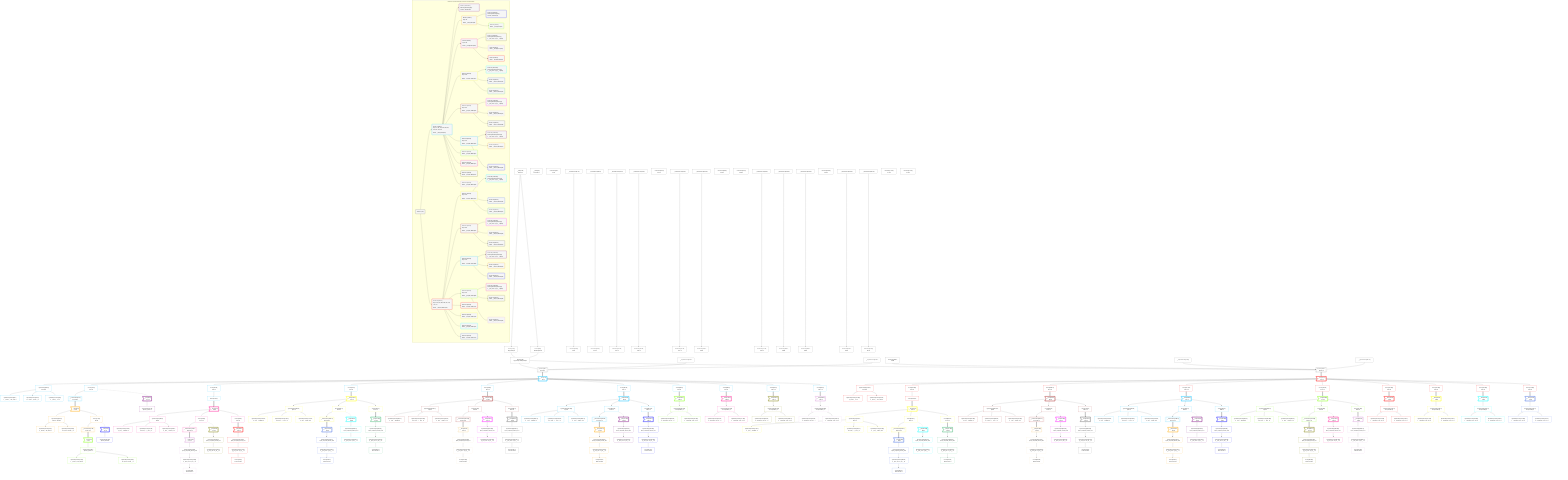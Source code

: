 %%{init: {'themeVariables': { 'fontSize': '12px'}}}%%
graph TD
    classDef path fill:#eee,stroke:#000,color:#000
    classDef plan fill:#fff,stroke-width:1px,color:#000
    classDef itemplan fill:#fff,stroke-width:2px,color:#000
    classDef sideeffectplan fill:#f00,stroke-width:2px,color:#000
    classDef bucket fill:#f6f6f6,color:#000,stroke-width:2px,text-align:left


    %% define steps
    __Value3["__Value[3∈0]<br />ᐸcontextᐳ"]:::plan
    __Value5["__Value[5∈0]<br />ᐸrootValueᐳ"]:::plan
    Access27["Access[27∈0]<br />ᐸ3.pgSettingsᐳ"]:::plan
    Access28["Access[28∈0]<br />ᐸ3.withPgClientᐳ"]:::plan
    Object29["Object[29∈0]<br />ᐸ{pgSettings,withPgClient}ᐳ"]:::plan
    __InputStaticLeaf216["__InputStaticLeaf[216∈0]"]:::plan
    __InputStaticLeaf278["__InputStaticLeaf[278∈0]"]:::plan
    PgSelect26[["PgSelect[26∈0]<br />ᐸpersonᐳ"]]:::plan
    __Item30>"__Item[30∈1]<br />ᐸ26ᐳ"]:::itemplan
    PgSelectSingle31["PgSelectSingle[31∈1]<br />ᐸpersonᐳ"]:::plan
    PgClassExpression32["PgClassExpression[32∈1]<br />ᐸ__person__...full_name”ᐳ"]:::plan
    PgClassExpression34["PgClassExpression[34∈1]<br />ᐸ”c”.”perso..._person__)ᐳ"]:::plan
    Connection47["Connection[47∈0]<br />ᐸ43ᐳ"]:::plan
    Access779["Access[779∈1]<br />ᐸ30.2ᐳ"]:::plan
    __ListTransform49[["__ListTransform[49∈1]<br />ᐸeach:48ᐳ"]]:::plan
    __Item50>"__Item[50∈2]<br />ᐸ779ᐳ"]:::itemplan
    PgSelectSingle51["PgSelectSingle[51∈2]<br />ᐸperson_friendsᐳ"]:::plan
    __Item52>"__Item[52∈3]<br />ᐸ49ᐳ"]:::itemplan
    PgSelectSingle53["PgSelectSingle[53∈3]<br />ᐸperson_friendsᐳ"]:::plan
    PgClassExpression54["PgClassExpression[54∈3]<br />ᐸ__person_f...full_name”ᐳ"]:::plan
    PgClassExpression56["PgClassExpression[56∈3]<br />ᐸ”c”.”perso...friends__)ᐳ"]:::plan
    __InputStaticLeaf57["__InputStaticLeaf[57∈0]"]:::plan
    Connection69["Connection[69∈0]<br />ᐸ65ᐳ"]:::plan
    Access777["Access[777∈3]<br />ᐸ52.3ᐳ"]:::plan
    __ListTransform71[["__ListTransform[71∈3]<br />ᐸeach:70ᐳ"]]:::plan
    __Item72>"__Item[72∈4]<br />ᐸ777ᐳ"]:::itemplan
    PgSelectSingle73["PgSelectSingle[73∈4]<br />ᐸperson_friendsᐳ"]:::plan
    __Item74>"__Item[74∈5]<br />ᐸ71ᐳ"]:::itemplan
    PgSelectSingle75["PgSelectSingle[75∈5]<br />ᐸperson_friendsᐳ"]:::plan
    PgClassExpression76["PgClassExpression[76∈5]<br />ᐸ__person_f...full_name”ᐳ"]:::plan
    PgClassExpression78["PgClassExpression[78∈5]<br />ᐸ”c”.”perso...friends__)ᐳ"]:::plan
    PgClassExpression79["PgClassExpression[79∈1]<br />ᐸ__person__.”id”ᐳ"]:::plan
    __InputStaticLeaf81["__InputStaticLeaf[81∈0]"]:::plan
    Connection105["Connection[105∈0]<br />ᐸ101ᐳ"]:::plan
    Access785["Access[785∈1]<br />ᐸ30.4ᐳ"]:::plan
    Reverse786["Reverse[786∈1]"]:::plan
    __Item107>"__Item[107∈6]<br />ᐸ786ᐳ"]:::itemplan
    PgSelectSingle108["PgSelectSingle[108∈6]<br />ᐸpostᐳ"]:::plan
    PgClassExpression109["PgClassExpression[109∈6]<br />ᐸ__post__.”headline”ᐳ"]:::plan
    PgClassExpression113["PgClassExpression[113∈6]<br />ᐸ”a”.”post_...(__post__)ᐳ"]:::plan
    PgClassExpression114["PgClassExpression[114∈6]<br />ᐸ__post__.”author_id”ᐳ"]:::plan
    __InputStaticLeaf115["__InputStaticLeaf[115∈0]"]:::plan
    Connection125["Connection[125∈0]<br />ᐸ121ᐳ"]:::plan
    Access781["Access[781∈6]<br />ᐸ107.3ᐳ"]:::plan
    __ListTransform127[["__ListTransform[127∈6]<br />ᐸeach:126ᐳ"]]:::plan
    __Item128>"__Item[128∈7]<br />ᐸ781ᐳ"]:::itemplan
    PgSelectSingle129["PgSelectSingle[129∈7]<br />ᐸpost_computed_interval_setᐳ"]:::plan
    PgClassExpression130["PgClassExpression[130∈7]<br />ᐸ__post_com...al_set__.vᐳ"]:::plan
    __Item131>"__Item[131∈8]<br />ᐸ127ᐳ"]:::itemplan
    PgSelectSingle132["PgSelectSingle[132∈8]<br />ᐸpost_computed_interval_setᐳ"]:::plan
    PgClassExpression133["PgClassExpression[133∈8]<br />ᐸ__post_com...al_set__.vᐳ"]:::plan
    Access134["Access[134∈8]<br />ᐸ133.secondsᐳ"]:::plan
    Access783["Access[783∈6]<br />ᐸ107.4ᐳ"]:::plan
    __Item142>"__Item[142∈9]<br />ᐸ783ᐳ"]:::itemplan
    PgSelectSingle143["PgSelectSingle[143∈9]<br />ᐸpost_computed_interval_setᐳ"]:::plan
    PgClassExpression144["PgClassExpression[144∈9]<br />ᐸ__post_com...al_set__.vᐳ"]:::plan
    Access145["Access[145∈9]<br />ᐸ144.secondsᐳ"]:::plan
    Access792["Access[792∈1]<br />ᐸ30.5ᐳ"]:::plan
    __Item167>"__Item[167∈10]<br />ᐸ792ᐳ"]:::itemplan
    PgSelectSingle168["PgSelectSingle[168∈10]<br />ᐸpostᐳ"]:::plan
    PgClassExpression169["PgClassExpression[169∈10]<br />ᐸ__post__.”headline”ᐳ"]:::plan
    PgClassExpression173["PgClassExpression[173∈10]<br />ᐸ”a”.”post_...(__post__)ᐳ"]:::plan
    PgClassExpression174["PgClassExpression[174∈10]<br />ᐸ__post__.”author_id”ᐳ"]:::plan
    __InputStaticLeaf175["__InputStaticLeaf[175∈0]"]:::plan
    Connection185["Connection[185∈0]<br />ᐸ181ᐳ"]:::plan
    Access788["Access[788∈10]<br />ᐸ167.3ᐳ"]:::plan
    __ListTransform187[["__ListTransform[187∈10]<br />ᐸeach:186ᐳ"]]:::plan
    __Item188>"__Item[188∈11]<br />ᐸ788ᐳ"]:::itemplan
    PgSelectSingle189["PgSelectSingle[189∈11]<br />ᐸpost_computed_interval_setᐳ"]:::plan
    PgClassExpression190["PgClassExpression[190∈11]<br />ᐸ__post_com...al_set__.vᐳ"]:::plan
    __Item191>"__Item[191∈12]<br />ᐸ187ᐳ"]:::itemplan
    PgSelectSingle192["PgSelectSingle[192∈12]<br />ᐸpost_computed_interval_setᐳ"]:::plan
    PgClassExpression193["PgClassExpression[193∈12]<br />ᐸ__post_com...al_set__.vᐳ"]:::plan
    Access194["Access[194∈12]<br />ᐸ193.secondsᐳ"]:::plan
    Access790["Access[790∈10]<br />ᐸ167.4ᐳ"]:::plan
    __Item202>"__Item[202∈13]<br />ᐸ790ᐳ"]:::itemplan
    PgSelectSingle203["PgSelectSingle[203∈13]<br />ᐸpost_computed_interval_setᐳ"]:::plan
    PgClassExpression204["PgClassExpression[204∈13]<br />ᐸ__post_com...al_set__.vᐳ"]:::plan
    Access205["Access[205∈13]<br />ᐸ204.secondsᐳ"]:::plan
    Connection231["Connection[231∈0]<br />ᐸ227ᐳ"]:::plan
    Access798["Access[798∈1]<br />ᐸ30.6ᐳ"]:::plan
    __Item233>"__Item[233∈14]<br />ᐸ798ᐳ"]:::itemplan
    PgSelectSingle234["PgSelectSingle[234∈14]<br />ᐸpostᐳ"]:::plan
    PgClassExpression235["PgClassExpression[235∈14]<br />ᐸ__post__.”headline”ᐳ"]:::plan
    PgClassExpression239["PgClassExpression[239∈14]<br />ᐸ”a”.”post_...(__post__)ᐳ"]:::plan
    PgClassExpression240["PgClassExpression[240∈14]<br />ᐸ__post__.”author_id”ᐳ"]:::plan
    __InputStaticLeaf241["__InputStaticLeaf[241∈0]"]:::plan
    Connection251["Connection[251∈0]<br />ᐸ247ᐳ"]:::plan
    Access794["Access[794∈14]<br />ᐸ233.3ᐳ"]:::plan
    __ListTransform253[["__ListTransform[253∈14]<br />ᐸeach:252ᐳ"]]:::plan
    __Item254>"__Item[254∈15]<br />ᐸ794ᐳ"]:::itemplan
    PgSelectSingle255["PgSelectSingle[255∈15]<br />ᐸpost_computed_interval_setᐳ"]:::plan
    PgClassExpression256["PgClassExpression[256∈15]<br />ᐸ__post_com...al_set__.vᐳ"]:::plan
    __Item257>"__Item[257∈16]<br />ᐸ253ᐳ"]:::itemplan
    PgSelectSingle258["PgSelectSingle[258∈16]<br />ᐸpost_computed_interval_setᐳ"]:::plan
    PgClassExpression259["PgClassExpression[259∈16]<br />ᐸ__post_com...al_set__.vᐳ"]:::plan
    Access260["Access[260∈16]<br />ᐸ259.secondsᐳ"]:::plan
    Access796["Access[796∈14]<br />ᐸ233.4ᐳ"]:::plan
    __Item268>"__Item[268∈17]<br />ᐸ796ᐳ"]:::itemplan
    PgSelectSingle269["PgSelectSingle[269∈17]<br />ᐸpost_computed_interval_setᐳ"]:::plan
    PgClassExpression270["PgClassExpression[270∈17]<br />ᐸ__post_com...al_set__.vᐳ"]:::plan
    Access271["Access[271∈17]<br />ᐸ270.secondsᐳ"]:::plan
    Access804["Access[804∈1]<br />ᐸ30.7ᐳ"]:::plan
    __Item293>"__Item[293∈18]<br />ᐸ804ᐳ"]:::itemplan
    PgSelectSingle294["PgSelectSingle[294∈18]<br />ᐸpostᐳ"]:::plan
    PgClassExpression295["PgClassExpression[295∈18]<br />ᐸ__post__.”headline”ᐳ"]:::plan
    PgClassExpression299["PgClassExpression[299∈18]<br />ᐸ”a”.”post_...(__post__)ᐳ"]:::plan
    PgClassExpression300["PgClassExpression[300∈18]<br />ᐸ__post__.”author_id”ᐳ"]:::plan
    __InputStaticLeaf301["__InputStaticLeaf[301∈0]"]:::plan
    Connection311["Connection[311∈0]<br />ᐸ307ᐳ"]:::plan
    Access800["Access[800∈18]<br />ᐸ293.3ᐳ"]:::plan
    __ListTransform313[["__ListTransform[313∈18]<br />ᐸeach:312ᐳ"]]:::plan
    __Item314>"__Item[314∈19]<br />ᐸ800ᐳ"]:::itemplan
    PgSelectSingle315["PgSelectSingle[315∈19]<br />ᐸpost_computed_interval_setᐳ"]:::plan
    PgClassExpression316["PgClassExpression[316∈19]<br />ᐸ__post_com...al_set__.vᐳ"]:::plan
    __Item317>"__Item[317∈20]<br />ᐸ313ᐳ"]:::itemplan
    PgSelectSingle318["PgSelectSingle[318∈20]<br />ᐸpost_computed_interval_setᐳ"]:::plan
    PgClassExpression319["PgClassExpression[319∈20]<br />ᐸ__post_com...al_set__.vᐳ"]:::plan
    Access320["Access[320∈20]<br />ᐸ319.secondsᐳ"]:::plan
    Access802["Access[802∈18]<br />ᐸ293.4ᐳ"]:::plan
    __Item328>"__Item[328∈21]<br />ᐸ802ᐳ"]:::itemplan
    PgSelectSingle329["PgSelectSingle[329∈21]<br />ᐸpost_computed_interval_setᐳ"]:::plan
    PgClassExpression330["PgClassExpression[330∈21]<br />ᐸ__post_com...al_set__.vᐳ"]:::plan
    Access331["Access[331∈21]<br />ᐸ330.secondsᐳ"]:::plan
    Connection349["Connection[349∈0]<br />ᐸ345ᐳ"]:::plan
    Access806["Access[806∈1]<br />ᐸ30.8ᐳ"]:::plan
    __Item351>"__Item[351∈22]<br />ᐸ806ᐳ"]:::itemplan
    PgSelectSingle352["PgSelectSingle[352∈22]<br />ᐸcompoundKeyᐳ"]:::plan
    PgClassExpression353["PgClassExpression[353∈22]<br />ᐸ__compound...rson_id_1”ᐳ"]:::plan
    PgClassExpression354["PgClassExpression[354∈22]<br />ᐸ__compound...rson_id_2”ᐳ"]:::plan
    Connection372["Connection[372∈0]<br />ᐸ368ᐳ"]:::plan
    Access808["Access[808∈1]<br />ᐸ30.9ᐳ"]:::plan
    __Item374>"__Item[374∈23]<br />ᐸ808ᐳ"]:::itemplan
    PgSelectSingle375["PgSelectSingle[375∈23]<br />ᐸcompoundKeyᐳ"]:::plan
    PgClassExpression376["PgClassExpression[376∈23]<br />ᐸ__compound...rson_id_1”ᐳ"]:::plan
    PgClassExpression377["PgClassExpression[377∈23]<br />ᐸ__compound...rson_id_2”ᐳ"]:::plan
    Access811["Access[811∈1]<br />ᐸ30.10ᐳ"]:::plan
    __Item391>"__Item[391∈24]<br />ᐸ811ᐳ"]:::itemplan
    PgSelectSingle392["PgSelectSingle[392∈24]<br />ᐸcompoundKeyᐳ"]:::plan
    PgClassExpression393["PgClassExpression[393∈24]<br />ᐸ__compound...rson_id_1”ᐳ"]:::plan
    PgClassExpression394["PgClassExpression[394∈24]<br />ᐸ__compound...rson_id_2”ᐳ"]:::plan
    Access812["Access[812∈1]<br />ᐸ30.11ᐳ"]:::plan
    __Item408>"__Item[408∈25]<br />ᐸ812ᐳ"]:::itemplan
    PgSelectSingle409["PgSelectSingle[409∈25]<br />ᐸcompoundKeyᐳ"]:::plan
    PgClassExpression410["PgClassExpression[410∈25]<br />ᐸ__compound...rson_id_1”ᐳ"]:::plan
    PgClassExpression411["PgClassExpression[411∈25]<br />ᐸ__compound...rson_id_2”ᐳ"]:::plan
    Connection439["Connection[439∈0]<br />ᐸ435ᐳ"]:::plan
    __InputStaticLeaf643["__InputStaticLeaf[643∈0]"]:::plan
    __InputStaticLeaf581["__InputStaticLeaf[581∈0]"]:::plan
    PgSelect440[["PgSelect[440∈0]<br />ᐸpersonᐳ"]]:::plan
    __Item441>"__Item[441∈26]<br />ᐸ440ᐳ"]:::itemplan
    PgSelectSingle442["PgSelectSingle[442∈26]<br />ᐸpersonᐳ"]:::plan
    PgClassExpression443["PgClassExpression[443∈26]<br />ᐸ__person__.”id”ᐳ"]:::plan
    PgClassExpression444["PgClassExpression[444∈26]<br />ᐸ__person__...full_name”ᐳ"]:::plan
    __InputStaticLeaf446["__InputStaticLeaf[446∈0]"]:::plan
    Connection470["Connection[470∈0]<br />ᐸ466ᐳ"]:::plan
    Access809["Access[809∈26]<br />ᐸ441.7ᐳ"]:::plan
    Reverse810["Reverse[810∈26]"]:::plan
    __Item472>"__Item[472∈27]<br />ᐸ810ᐳ"]:::itemplan
    PgSelectSingle473["PgSelectSingle[473∈27]<br />ᐸpostᐳ"]:::plan
    PgClassExpression474["PgClassExpression[474∈27]<br />ᐸ__post__.”headline”ᐳ"]:::plan
    PgClassExpression478["PgClassExpression[478∈27]<br />ᐸ”a”.”post_...(__post__)ᐳ"]:::plan
    PgClassExpression479["PgClassExpression[479∈27]<br />ᐸ__post__.”author_id”ᐳ"]:::plan
    __InputStaticLeaf480["__InputStaticLeaf[480∈0]"]:::plan
    Connection490["Connection[490∈0]<br />ᐸ486ᐳ"]:::plan
    Access807["Access[807∈27]<br />ᐸ472.1ᐳ"]:::plan
    __ListTransform492[["__ListTransform[492∈27]<br />ᐸeach:491ᐳ"]]:::plan
    __Item493>"__Item[493∈28]<br />ᐸ807ᐳ"]:::itemplan
    PgSelectSingle494["PgSelectSingle[494∈28]<br />ᐸpost_computed_interval_setᐳ"]:::plan
    PgClassExpression495["PgClassExpression[495∈28]<br />ᐸ__post_com...al_set__.vᐳ"]:::plan
    __Item496>"__Item[496∈29]<br />ᐸ492ᐳ"]:::itemplan
    PgSelectSingle497["PgSelectSingle[497∈29]<br />ᐸpost_computed_interval_setᐳ"]:::plan
    PgClassExpression498["PgClassExpression[498∈29]<br />ᐸ__post_com...al_set__.vᐳ"]:::plan
    Access499["Access[499∈29]<br />ᐸ498.secondsᐳ"]:::plan
    Access805["Access[805∈27]<br />ᐸ472.0ᐳ"]:::plan
    __Item507>"__Item[507∈30]<br />ᐸ805ᐳ"]:::itemplan
    PgSelectSingle508["PgSelectSingle[508∈30]<br />ᐸpost_computed_interval_setᐳ"]:::plan
    PgClassExpression509["PgClassExpression[509∈30]<br />ᐸ__post_com...al_set__.vᐳ"]:::plan
    Access510["Access[510∈30]<br />ᐸ509.secondsᐳ"]:::plan
    Access803["Access[803∈26]<br />ᐸ441.6ᐳ"]:::plan
    __Item532>"__Item[532∈31]<br />ᐸ803ᐳ"]:::itemplan
    PgSelectSingle533["PgSelectSingle[533∈31]<br />ᐸpostᐳ"]:::plan
    PgClassExpression534["PgClassExpression[534∈31]<br />ᐸ__post__.”headline”ᐳ"]:::plan
    PgClassExpression538["PgClassExpression[538∈31]<br />ᐸ”a”.”post_...(__post__)ᐳ"]:::plan
    PgClassExpression539["PgClassExpression[539∈31]<br />ᐸ__post__.”author_id”ᐳ"]:::plan
    __InputStaticLeaf540["__InputStaticLeaf[540∈0]"]:::plan
    Connection550["Connection[550∈0]<br />ᐸ546ᐳ"]:::plan
    Access801["Access[801∈31]<br />ᐸ532.1ᐳ"]:::plan
    __ListTransform552[["__ListTransform[552∈31]<br />ᐸeach:551ᐳ"]]:::plan
    __Item553>"__Item[553∈32]<br />ᐸ801ᐳ"]:::itemplan
    PgSelectSingle554["PgSelectSingle[554∈32]<br />ᐸpost_computed_interval_setᐳ"]:::plan
    PgClassExpression555["PgClassExpression[555∈32]<br />ᐸ__post_com...al_set__.vᐳ"]:::plan
    __Item556>"__Item[556∈33]<br />ᐸ552ᐳ"]:::itemplan
    PgSelectSingle557["PgSelectSingle[557∈33]<br />ᐸpost_computed_interval_setᐳ"]:::plan
    PgClassExpression558["PgClassExpression[558∈33]<br />ᐸ__post_com...al_set__.vᐳ"]:::plan
    Access559["Access[559∈33]<br />ᐸ558.secondsᐳ"]:::plan
    Access799["Access[799∈31]<br />ᐸ532.0ᐳ"]:::plan
    __Item567>"__Item[567∈34]<br />ᐸ799ᐳ"]:::itemplan
    PgSelectSingle568["PgSelectSingle[568∈34]<br />ᐸpost_computed_interval_setᐳ"]:::plan
    PgClassExpression569["PgClassExpression[569∈34]<br />ᐸ__post_com...al_set__.vᐳ"]:::plan
    Access570["Access[570∈34]<br />ᐸ569.secondsᐳ"]:::plan
    Connection596["Connection[596∈0]<br />ᐸ592ᐳ"]:::plan
    Access797["Access[797∈26]<br />ᐸ441.5ᐳ"]:::plan
    __Item598>"__Item[598∈35]<br />ᐸ797ᐳ"]:::itemplan
    PgSelectSingle599["PgSelectSingle[599∈35]<br />ᐸpostᐳ"]:::plan
    PgClassExpression600["PgClassExpression[600∈35]<br />ᐸ__post__.”headline”ᐳ"]:::plan
    PgClassExpression604["PgClassExpression[604∈35]<br />ᐸ”a”.”post_...(__post__)ᐳ"]:::plan
    PgClassExpression605["PgClassExpression[605∈35]<br />ᐸ__post__.”author_id”ᐳ"]:::plan
    __InputStaticLeaf606["__InputStaticLeaf[606∈0]"]:::plan
    Connection616["Connection[616∈0]<br />ᐸ612ᐳ"]:::plan
    Access795["Access[795∈35]<br />ᐸ598.1ᐳ"]:::plan
    __ListTransform618[["__ListTransform[618∈35]<br />ᐸeach:617ᐳ"]]:::plan
    __Item619>"__Item[619∈36]<br />ᐸ795ᐳ"]:::itemplan
    PgSelectSingle620["PgSelectSingle[620∈36]<br />ᐸpost_computed_interval_setᐳ"]:::plan
    PgClassExpression621["PgClassExpression[621∈36]<br />ᐸ__post_com...al_set__.vᐳ"]:::plan
    __Item622>"__Item[622∈37]<br />ᐸ618ᐳ"]:::itemplan
    PgSelectSingle623["PgSelectSingle[623∈37]<br />ᐸpost_computed_interval_setᐳ"]:::plan
    PgClassExpression624["PgClassExpression[624∈37]<br />ᐸ__post_com...al_set__.vᐳ"]:::plan
    Access625["Access[625∈37]<br />ᐸ624.secondsᐳ"]:::plan
    Access793["Access[793∈35]<br />ᐸ598.0ᐳ"]:::plan
    __Item633>"__Item[633∈38]<br />ᐸ793ᐳ"]:::itemplan
    PgSelectSingle634["PgSelectSingle[634∈38]<br />ᐸpost_computed_interval_setᐳ"]:::plan
    PgClassExpression635["PgClassExpression[635∈38]<br />ᐸ__post_com...al_set__.vᐳ"]:::plan
    Access636["Access[636∈38]<br />ᐸ635.secondsᐳ"]:::plan
    Access791["Access[791∈26]<br />ᐸ441.4ᐳ"]:::plan
    __Item658>"__Item[658∈39]<br />ᐸ791ᐳ"]:::itemplan
    PgSelectSingle659["PgSelectSingle[659∈39]<br />ᐸpostᐳ"]:::plan
    PgClassExpression660["PgClassExpression[660∈39]<br />ᐸ__post__.”headline”ᐳ"]:::plan
    PgClassExpression664["PgClassExpression[664∈39]<br />ᐸ”a”.”post_...(__post__)ᐳ"]:::plan
    PgClassExpression665["PgClassExpression[665∈39]<br />ᐸ__post__.”author_id”ᐳ"]:::plan
    __InputStaticLeaf666["__InputStaticLeaf[666∈0]"]:::plan
    Connection676["Connection[676∈0]<br />ᐸ672ᐳ"]:::plan
    Access789["Access[789∈39]<br />ᐸ658.1ᐳ"]:::plan
    __ListTransform678[["__ListTransform[678∈39]<br />ᐸeach:677ᐳ"]]:::plan
    __Item679>"__Item[679∈40]<br />ᐸ789ᐳ"]:::itemplan
    PgSelectSingle680["PgSelectSingle[680∈40]<br />ᐸpost_computed_interval_setᐳ"]:::plan
    PgClassExpression681["PgClassExpression[681∈40]<br />ᐸ__post_com...al_set__.vᐳ"]:::plan
    __Item682>"__Item[682∈41]<br />ᐸ678ᐳ"]:::itemplan
    PgSelectSingle683["PgSelectSingle[683∈41]<br />ᐸpost_computed_interval_setᐳ"]:::plan
    PgClassExpression684["PgClassExpression[684∈41]<br />ᐸ__post_com...al_set__.vᐳ"]:::plan
    Access685["Access[685∈41]<br />ᐸ684.secondsᐳ"]:::plan
    Access787["Access[787∈39]<br />ᐸ658.0ᐳ"]:::plan
    __Item693>"__Item[693∈42]<br />ᐸ787ᐳ"]:::itemplan
    PgSelectSingle694["PgSelectSingle[694∈42]<br />ᐸpost_computed_interval_setᐳ"]:::plan
    PgClassExpression695["PgClassExpression[695∈42]<br />ᐸ__post_com...al_set__.vᐳ"]:::plan
    Access696["Access[696∈42]<br />ᐸ695.secondsᐳ"]:::plan
    Connection714["Connection[714∈0]<br />ᐸ710ᐳ"]:::plan
    Access784["Access[784∈26]<br />ᐸ441.3ᐳ"]:::plan
    __Item716>"__Item[716∈43]<br />ᐸ784ᐳ"]:::itemplan
    PgSelectSingle717["PgSelectSingle[717∈43]<br />ᐸcompoundKeyᐳ"]:::plan
    PgClassExpression718["PgClassExpression[718∈43]<br />ᐸ__compound...rson_id_1”ᐳ"]:::plan
    PgClassExpression719["PgClassExpression[719∈43]<br />ᐸ__compound...rson_id_2”ᐳ"]:::plan
    Connection737["Connection[737∈0]<br />ᐸ733ᐳ"]:::plan
    Access782["Access[782∈26]<br />ᐸ441.2ᐳ"]:::plan
    __Item739>"__Item[739∈44]<br />ᐸ782ᐳ"]:::itemplan
    PgSelectSingle740["PgSelectSingle[740∈44]<br />ᐸcompoundKeyᐳ"]:::plan
    PgClassExpression741["PgClassExpression[741∈44]<br />ᐸ__compound...rson_id_1”ᐳ"]:::plan
    PgClassExpression742["PgClassExpression[742∈44]<br />ᐸ__compound...rson_id_2”ᐳ"]:::plan
    Access780["Access[780∈26]<br />ᐸ441.1ᐳ"]:::plan
    __Item756>"__Item[756∈45]<br />ᐸ780ᐳ"]:::itemplan
    PgSelectSingle757["PgSelectSingle[757∈45]<br />ᐸcompoundKeyᐳ"]:::plan
    PgClassExpression758["PgClassExpression[758∈45]<br />ᐸ__compound...rson_id_1”ᐳ"]:::plan
    PgClassExpression759["PgClassExpression[759∈45]<br />ᐸ__compound...rson_id_2”ᐳ"]:::plan
    Access778["Access[778∈26]<br />ᐸ441.0ᐳ"]:::plan
    __Item773>"__Item[773∈46]<br />ᐸ778ᐳ"]:::itemplan
    PgSelectSingle774["PgSelectSingle[774∈46]<br />ᐸcompoundKeyᐳ"]:::plan
    PgClassExpression775["PgClassExpression[775∈46]<br />ᐸ__compound...rson_id_1”ᐳ"]:::plan
    PgClassExpression776["PgClassExpression[776∈46]<br />ᐸ__compound...rson_id_2”ᐳ"]:::plan

    %% plan dependencies
    __Value3 --> Access27
    __Value3 --> Access28
    Access27 & Access28 --> Object29
    Object29 & __InputStaticLeaf216 & __InputStaticLeaf278 --> PgSelect26
    PgSelect26 ==> __Item30
    __Item30 --> PgSelectSingle31
    PgSelectSingle31 --> PgClassExpression32
    PgSelectSingle31 --> PgClassExpression34
    __Item30 --> Access779
    Access779 --> __ListTransform49
    Access779 -.-> __Item50
    __Item50 --> PgSelectSingle51
    __ListTransform49 ==> __Item52
    __Item52 --> PgSelectSingle53
    PgSelectSingle53 --> PgClassExpression54
    PgSelectSingle53 --> PgClassExpression56
    __InputStaticLeaf57 --> Connection69
    __Item52 --> Access777
    Access777 --> __ListTransform71
    Access777 -.-> __Item72
    __Item72 --> PgSelectSingle73
    __ListTransform71 ==> __Item74
    __Item74 --> PgSelectSingle75
    PgSelectSingle75 --> PgClassExpression76
    PgSelectSingle75 --> PgClassExpression78
    PgSelectSingle31 --> PgClassExpression79
    __InputStaticLeaf81 --> Connection105
    __Item30 --> Access785
    Access785 --> Reverse786
    Reverse786 ==> __Item107
    __Item107 --> PgSelectSingle108
    PgSelectSingle108 --> PgClassExpression109
    PgSelectSingle108 --> PgClassExpression113
    PgSelectSingle108 --> PgClassExpression114
    __InputStaticLeaf115 --> Connection125
    __Item107 --> Access781
    Access781 --> __ListTransform127
    Access781 -.-> __Item128
    __Item128 --> PgSelectSingle129
    PgSelectSingle129 --> PgClassExpression130
    __ListTransform127 ==> __Item131
    __Item131 --> PgSelectSingle132
    PgSelectSingle132 --> PgClassExpression133
    PgClassExpression133 --> Access134
    __Item107 --> Access783
    Access783 ==> __Item142
    __Item142 --> PgSelectSingle143
    PgSelectSingle143 --> PgClassExpression144
    PgClassExpression144 --> Access145
    __Item30 --> Access792
    Access792 ==> __Item167
    __Item167 --> PgSelectSingle168
    PgSelectSingle168 --> PgClassExpression169
    PgSelectSingle168 --> PgClassExpression173
    PgSelectSingle168 --> PgClassExpression174
    __InputStaticLeaf175 --> Connection185
    __Item167 --> Access788
    Access788 --> __ListTransform187
    Access788 -.-> __Item188
    __Item188 --> PgSelectSingle189
    PgSelectSingle189 --> PgClassExpression190
    __ListTransform187 ==> __Item191
    __Item191 --> PgSelectSingle192
    PgSelectSingle192 --> PgClassExpression193
    PgClassExpression193 --> Access194
    __Item167 --> Access790
    Access790 ==> __Item202
    __Item202 --> PgSelectSingle203
    PgSelectSingle203 --> PgClassExpression204
    PgClassExpression204 --> Access205
    __Item30 --> Access798
    Access798 ==> __Item233
    __Item233 --> PgSelectSingle234
    PgSelectSingle234 --> PgClassExpression235
    PgSelectSingle234 --> PgClassExpression239
    PgSelectSingle234 --> PgClassExpression240
    __InputStaticLeaf241 --> Connection251
    __Item233 --> Access794
    Access794 --> __ListTransform253
    Access794 -.-> __Item254
    __Item254 --> PgSelectSingle255
    PgSelectSingle255 --> PgClassExpression256
    __ListTransform253 ==> __Item257
    __Item257 --> PgSelectSingle258
    PgSelectSingle258 --> PgClassExpression259
    PgClassExpression259 --> Access260
    __Item233 --> Access796
    Access796 ==> __Item268
    __Item268 --> PgSelectSingle269
    PgSelectSingle269 --> PgClassExpression270
    PgClassExpression270 --> Access271
    __Item30 --> Access804
    Access804 ==> __Item293
    __Item293 --> PgSelectSingle294
    PgSelectSingle294 --> PgClassExpression295
    PgSelectSingle294 --> PgClassExpression299
    PgSelectSingle294 --> PgClassExpression300
    __InputStaticLeaf301 --> Connection311
    __Item293 --> Access800
    Access800 --> __ListTransform313
    Access800 -.-> __Item314
    __Item314 --> PgSelectSingle315
    PgSelectSingle315 --> PgClassExpression316
    __ListTransform313 ==> __Item317
    __Item317 --> PgSelectSingle318
    PgSelectSingle318 --> PgClassExpression319
    PgClassExpression319 --> Access320
    __Item293 --> Access802
    Access802 ==> __Item328
    __Item328 --> PgSelectSingle329
    PgSelectSingle329 --> PgClassExpression330
    PgClassExpression330 --> Access331
    __Item30 --> Access806
    Access806 ==> __Item351
    __Item351 --> PgSelectSingle352
    PgSelectSingle352 --> PgClassExpression353
    PgSelectSingle352 --> PgClassExpression354
    __Item30 --> Access808
    Access808 ==> __Item374
    __Item374 --> PgSelectSingle375
    PgSelectSingle375 --> PgClassExpression376
    PgSelectSingle375 --> PgClassExpression377
    __Item30 --> Access811
    Access811 ==> __Item391
    __Item391 --> PgSelectSingle392
    PgSelectSingle392 --> PgClassExpression393
    PgSelectSingle392 --> PgClassExpression394
    __Item30 --> Access812
    Access812 ==> __Item408
    __Item408 --> PgSelectSingle409
    PgSelectSingle409 --> PgClassExpression410
    PgSelectSingle409 --> PgClassExpression411
    Object29 & Connection439 & __InputStaticLeaf643 & __InputStaticLeaf581 --> PgSelect440
    PgSelect440 ==> __Item441
    __Item441 --> PgSelectSingle442
    PgSelectSingle442 --> PgClassExpression443
    PgSelectSingle442 --> PgClassExpression444
    __InputStaticLeaf446 --> Connection470
    __Item441 --> Access809
    Access809 --> Reverse810
    Reverse810 ==> __Item472
    __Item472 --> PgSelectSingle473
    PgSelectSingle473 --> PgClassExpression474
    PgSelectSingle473 --> PgClassExpression478
    PgSelectSingle473 --> PgClassExpression479
    __InputStaticLeaf480 --> Connection490
    __Item472 --> Access807
    Access807 --> __ListTransform492
    Access807 -.-> __Item493
    __Item493 --> PgSelectSingle494
    PgSelectSingle494 --> PgClassExpression495
    __ListTransform492 ==> __Item496
    __Item496 --> PgSelectSingle497
    PgSelectSingle497 --> PgClassExpression498
    PgClassExpression498 --> Access499
    __Item472 --> Access805
    Access805 ==> __Item507
    __Item507 --> PgSelectSingle508
    PgSelectSingle508 --> PgClassExpression509
    PgClassExpression509 --> Access510
    __Item441 --> Access803
    Access803 ==> __Item532
    __Item532 --> PgSelectSingle533
    PgSelectSingle533 --> PgClassExpression534
    PgSelectSingle533 --> PgClassExpression538
    PgSelectSingle533 --> PgClassExpression539
    __InputStaticLeaf540 --> Connection550
    __Item532 --> Access801
    Access801 --> __ListTransform552
    Access801 -.-> __Item553
    __Item553 --> PgSelectSingle554
    PgSelectSingle554 --> PgClassExpression555
    __ListTransform552 ==> __Item556
    __Item556 --> PgSelectSingle557
    PgSelectSingle557 --> PgClassExpression558
    PgClassExpression558 --> Access559
    __Item532 --> Access799
    Access799 ==> __Item567
    __Item567 --> PgSelectSingle568
    PgSelectSingle568 --> PgClassExpression569
    PgClassExpression569 --> Access570
    __Item441 --> Access797
    Access797 ==> __Item598
    __Item598 --> PgSelectSingle599
    PgSelectSingle599 --> PgClassExpression600
    PgSelectSingle599 --> PgClassExpression604
    PgSelectSingle599 --> PgClassExpression605
    __InputStaticLeaf606 --> Connection616
    __Item598 --> Access795
    Access795 --> __ListTransform618
    Access795 -.-> __Item619
    __Item619 --> PgSelectSingle620
    PgSelectSingle620 --> PgClassExpression621
    __ListTransform618 ==> __Item622
    __Item622 --> PgSelectSingle623
    PgSelectSingle623 --> PgClassExpression624
    PgClassExpression624 --> Access625
    __Item598 --> Access793
    Access793 ==> __Item633
    __Item633 --> PgSelectSingle634
    PgSelectSingle634 --> PgClassExpression635
    PgClassExpression635 --> Access636
    __Item441 --> Access791
    Access791 ==> __Item658
    __Item658 --> PgSelectSingle659
    PgSelectSingle659 --> PgClassExpression660
    PgSelectSingle659 --> PgClassExpression664
    PgSelectSingle659 --> PgClassExpression665
    __InputStaticLeaf666 --> Connection676
    __Item658 --> Access789
    Access789 --> __ListTransform678
    Access789 -.-> __Item679
    __Item679 --> PgSelectSingle680
    PgSelectSingle680 --> PgClassExpression681
    __ListTransform678 ==> __Item682
    __Item682 --> PgSelectSingle683
    PgSelectSingle683 --> PgClassExpression684
    PgClassExpression684 --> Access685
    __Item658 --> Access787
    Access787 ==> __Item693
    __Item693 --> PgSelectSingle694
    PgSelectSingle694 --> PgClassExpression695
    PgClassExpression695 --> Access696
    __Item441 --> Access784
    Access784 ==> __Item716
    __Item716 --> PgSelectSingle717
    PgSelectSingle717 --> PgClassExpression718
    PgSelectSingle717 --> PgClassExpression719
    __Item441 --> Access782
    Access782 ==> __Item739
    __Item739 --> PgSelectSingle740
    PgSelectSingle740 --> PgClassExpression741
    PgSelectSingle740 --> PgClassExpression742
    __Item441 --> Access780
    Access780 ==> __Item756
    __Item756 --> PgSelectSingle757
    PgSelectSingle757 --> PgClassExpression758
    PgSelectSingle757 --> PgClassExpression759
    __Item441 --> Access778
    Access778 ==> __Item773
    __Item773 --> PgSelectSingle774
    PgSelectSingle774 --> PgClassExpression775
    PgSelectSingle774 --> PgClassExpression776

    subgraph "Buckets for queries/v4/simple-procedure-computed-fields"
    Bucket0("Bucket 0 (root)"):::bucket
    classDef bucket0 stroke:#696969
    class Bucket0,__Value3,__Value5,PgSelect26,Access27,Access28,Object29,Connection47,__InputStaticLeaf57,Connection69,__InputStaticLeaf81,Connection105,__InputStaticLeaf115,Connection125,__InputStaticLeaf175,Connection185,__InputStaticLeaf216,Connection231,__InputStaticLeaf241,Connection251,__InputStaticLeaf278,__InputStaticLeaf301,Connection311,Connection349,Connection372,Connection439,PgSelect440,__InputStaticLeaf446,Connection470,__InputStaticLeaf480,Connection490,__InputStaticLeaf540,Connection550,__InputStaticLeaf581,Connection596,__InputStaticLeaf606,Connection616,__InputStaticLeaf643,__InputStaticLeaf666,Connection676,Connection714,Connection737 bucket0
    Bucket1("Bucket 1 (listItem)<br />Deps: 47, 69, 105, 125, 185, 231, 251, 311, 349, 372<br /><br />ROOT __Item{1}ᐸ26ᐳ[30]"):::bucket
    classDef bucket1 stroke:#00bfff
    class Bucket1,__Item30,PgSelectSingle31,PgClassExpression32,PgClassExpression34,__ListTransform49,PgClassExpression79,Access779,Access785,Reverse786,Access792,Access798,Access804,Access806,Access808,Access811,Access812 bucket1
    Bucket2("Bucket 2 (subroutine)<br />ROOT PgSelectSingle{2}ᐸperson_friendsᐳ[51]"):::bucket
    classDef bucket2 stroke:#7f007f
    class Bucket2,__Item50,PgSelectSingle51 bucket2
    Bucket3("Bucket 3 (listItem)<br />Deps: 69<br /><br />ROOT __Item{3}ᐸ49ᐳ[52]"):::bucket
    classDef bucket3 stroke:#ffa500
    class Bucket3,__Item52,PgSelectSingle53,PgClassExpression54,PgClassExpression56,__ListTransform71,Access777 bucket3
    Bucket4("Bucket 4 (subroutine)<br />ROOT PgSelectSingle{4}ᐸperson_friendsᐳ[73]"):::bucket
    classDef bucket4 stroke:#0000ff
    class Bucket4,__Item72,PgSelectSingle73 bucket4
    Bucket5("Bucket 5 (listItem)<br />ROOT __Item{5}ᐸ71ᐳ[74]"):::bucket
    classDef bucket5 stroke:#7fff00
    class Bucket5,__Item74,PgSelectSingle75,PgClassExpression76,PgClassExpression78 bucket5
    Bucket6("Bucket 6 (listItem)<br />Deps: 125<br /><br />ROOT __Item{6}ᐸ786ᐳ[107]"):::bucket
    classDef bucket6 stroke:#ff1493
    class Bucket6,__Item107,PgSelectSingle108,PgClassExpression109,PgClassExpression113,PgClassExpression114,__ListTransform127,Access781,Access783 bucket6
    Bucket7("Bucket 7 (subroutine)<br />ROOT PgClassExpression{7}ᐸ__post_com...al_set__.vᐳ[130]"):::bucket
    classDef bucket7 stroke:#808000
    class Bucket7,__Item128,PgSelectSingle129,PgClassExpression130 bucket7
    Bucket8("Bucket 8 (listItem)<br />ROOT __Item{8}ᐸ127ᐳ[131]"):::bucket
    classDef bucket8 stroke:#dda0dd
    class Bucket8,__Item131,PgSelectSingle132,PgClassExpression133,Access134 bucket8
    Bucket9("Bucket 9 (listItem)<br />ROOT __Item{9}ᐸ783ᐳ[142]"):::bucket
    classDef bucket9 stroke:#ff0000
    class Bucket9,__Item142,PgSelectSingle143,PgClassExpression144,Access145 bucket9
    Bucket10("Bucket 10 (listItem)<br />Deps: 185<br /><br />ROOT __Item{10}ᐸ792ᐳ[167]"):::bucket
    classDef bucket10 stroke:#ffff00
    class Bucket10,__Item167,PgSelectSingle168,PgClassExpression169,PgClassExpression173,PgClassExpression174,__ListTransform187,Access788,Access790 bucket10
    Bucket11("Bucket 11 (subroutine)<br />ROOT PgClassExpression{11}ᐸ__post_com...al_set__.vᐳ[190]"):::bucket
    classDef bucket11 stroke:#00ffff
    class Bucket11,__Item188,PgSelectSingle189,PgClassExpression190 bucket11
    Bucket12("Bucket 12 (listItem)<br />ROOT __Item{12}ᐸ187ᐳ[191]"):::bucket
    classDef bucket12 stroke:#4169e1
    class Bucket12,__Item191,PgSelectSingle192,PgClassExpression193,Access194 bucket12
    Bucket13("Bucket 13 (listItem)<br />ROOT __Item{13}ᐸ790ᐳ[202]"):::bucket
    classDef bucket13 stroke:#3cb371
    class Bucket13,__Item202,PgSelectSingle203,PgClassExpression204,Access205 bucket13
    Bucket14("Bucket 14 (listItem)<br />Deps: 251<br /><br />ROOT __Item{14}ᐸ798ᐳ[233]"):::bucket
    classDef bucket14 stroke:#a52a2a
    class Bucket14,__Item233,PgSelectSingle234,PgClassExpression235,PgClassExpression239,PgClassExpression240,__ListTransform253,Access794,Access796 bucket14
    Bucket15("Bucket 15 (subroutine)<br />ROOT PgClassExpression{15}ᐸ__post_com...al_set__.vᐳ[256]"):::bucket
    classDef bucket15 stroke:#ff00ff
    class Bucket15,__Item254,PgSelectSingle255,PgClassExpression256 bucket15
    Bucket16("Bucket 16 (listItem)<br />ROOT __Item{16}ᐸ253ᐳ[257]"):::bucket
    classDef bucket16 stroke:#f5deb3
    class Bucket16,__Item257,PgSelectSingle258,PgClassExpression259,Access260 bucket16
    Bucket17("Bucket 17 (listItem)<br />ROOT __Item{17}ᐸ796ᐳ[268]"):::bucket
    classDef bucket17 stroke:#696969
    class Bucket17,__Item268,PgSelectSingle269,PgClassExpression270,Access271 bucket17
    Bucket18("Bucket 18 (listItem)<br />Deps: 311<br /><br />ROOT __Item{18}ᐸ804ᐳ[293]"):::bucket
    classDef bucket18 stroke:#00bfff
    class Bucket18,__Item293,PgSelectSingle294,PgClassExpression295,PgClassExpression299,PgClassExpression300,__ListTransform313,Access800,Access802 bucket18
    Bucket19("Bucket 19 (subroutine)<br />ROOT PgClassExpression{19}ᐸ__post_com...al_set__.vᐳ[316]"):::bucket
    classDef bucket19 stroke:#7f007f
    class Bucket19,__Item314,PgSelectSingle315,PgClassExpression316 bucket19
    Bucket20("Bucket 20 (listItem)<br />ROOT __Item{20}ᐸ313ᐳ[317]"):::bucket
    classDef bucket20 stroke:#ffa500
    class Bucket20,__Item317,PgSelectSingle318,PgClassExpression319,Access320 bucket20
    Bucket21("Bucket 21 (listItem)<br />ROOT __Item{21}ᐸ802ᐳ[328]"):::bucket
    classDef bucket21 stroke:#0000ff
    class Bucket21,__Item328,PgSelectSingle329,PgClassExpression330,Access331 bucket21
    Bucket22("Bucket 22 (listItem)<br />ROOT __Item{22}ᐸ806ᐳ[351]"):::bucket
    classDef bucket22 stroke:#7fff00
    class Bucket22,__Item351,PgSelectSingle352,PgClassExpression353,PgClassExpression354 bucket22
    Bucket23("Bucket 23 (listItem)<br />ROOT __Item{23}ᐸ808ᐳ[374]"):::bucket
    classDef bucket23 stroke:#ff1493
    class Bucket23,__Item374,PgSelectSingle375,PgClassExpression376,PgClassExpression377 bucket23
    Bucket24("Bucket 24 (listItem)<br />ROOT __Item{24}ᐸ811ᐳ[391]"):::bucket
    classDef bucket24 stroke:#808000
    class Bucket24,__Item391,PgSelectSingle392,PgClassExpression393,PgClassExpression394 bucket24
    Bucket25("Bucket 25 (listItem)<br />ROOT __Item{25}ᐸ812ᐳ[408]"):::bucket
    classDef bucket25 stroke:#dda0dd
    class Bucket25,__Item408,PgSelectSingle409,PgClassExpression410,PgClassExpression411 bucket25
    Bucket26("Bucket 26 (listItem)<br />Deps: 470, 490, 550, 596, 616, 676, 714, 737<br /><br />ROOT __Item{26}ᐸ440ᐳ[441]"):::bucket
    classDef bucket26 stroke:#ff0000
    class Bucket26,__Item441,PgSelectSingle442,PgClassExpression443,PgClassExpression444,Access778,Access780,Access782,Access784,Access791,Access797,Access803,Access809,Reverse810 bucket26
    Bucket27("Bucket 27 (listItem)<br />Deps: 490<br /><br />ROOT __Item{27}ᐸ810ᐳ[472]"):::bucket
    classDef bucket27 stroke:#ffff00
    class Bucket27,__Item472,PgSelectSingle473,PgClassExpression474,PgClassExpression478,PgClassExpression479,__ListTransform492,Access805,Access807 bucket27
    Bucket28("Bucket 28 (subroutine)<br />ROOT PgClassExpression{28}ᐸ__post_com...al_set__.vᐳ[495]"):::bucket
    classDef bucket28 stroke:#00ffff
    class Bucket28,__Item493,PgSelectSingle494,PgClassExpression495 bucket28
    Bucket29("Bucket 29 (listItem)<br />ROOT __Item{29}ᐸ492ᐳ[496]"):::bucket
    classDef bucket29 stroke:#4169e1
    class Bucket29,__Item496,PgSelectSingle497,PgClassExpression498,Access499 bucket29
    Bucket30("Bucket 30 (listItem)<br />ROOT __Item{30}ᐸ805ᐳ[507]"):::bucket
    classDef bucket30 stroke:#3cb371
    class Bucket30,__Item507,PgSelectSingle508,PgClassExpression509,Access510 bucket30
    Bucket31("Bucket 31 (listItem)<br />Deps: 550<br /><br />ROOT __Item{31}ᐸ803ᐳ[532]"):::bucket
    classDef bucket31 stroke:#a52a2a
    class Bucket31,__Item532,PgSelectSingle533,PgClassExpression534,PgClassExpression538,PgClassExpression539,__ListTransform552,Access799,Access801 bucket31
    Bucket32("Bucket 32 (subroutine)<br />ROOT PgClassExpression{32}ᐸ__post_com...al_set__.vᐳ[555]"):::bucket
    classDef bucket32 stroke:#ff00ff
    class Bucket32,__Item553,PgSelectSingle554,PgClassExpression555 bucket32
    Bucket33("Bucket 33 (listItem)<br />ROOT __Item{33}ᐸ552ᐳ[556]"):::bucket
    classDef bucket33 stroke:#f5deb3
    class Bucket33,__Item556,PgSelectSingle557,PgClassExpression558,Access559 bucket33
    Bucket34("Bucket 34 (listItem)<br />ROOT __Item{34}ᐸ799ᐳ[567]"):::bucket
    classDef bucket34 stroke:#696969
    class Bucket34,__Item567,PgSelectSingle568,PgClassExpression569,Access570 bucket34
    Bucket35("Bucket 35 (listItem)<br />Deps: 616<br /><br />ROOT __Item{35}ᐸ797ᐳ[598]"):::bucket
    classDef bucket35 stroke:#00bfff
    class Bucket35,__Item598,PgSelectSingle599,PgClassExpression600,PgClassExpression604,PgClassExpression605,__ListTransform618,Access793,Access795 bucket35
    Bucket36("Bucket 36 (subroutine)<br />ROOT PgClassExpression{36}ᐸ__post_com...al_set__.vᐳ[621]"):::bucket
    classDef bucket36 stroke:#7f007f
    class Bucket36,__Item619,PgSelectSingle620,PgClassExpression621 bucket36
    Bucket37("Bucket 37 (listItem)<br />ROOT __Item{37}ᐸ618ᐳ[622]"):::bucket
    classDef bucket37 stroke:#ffa500
    class Bucket37,__Item622,PgSelectSingle623,PgClassExpression624,Access625 bucket37
    Bucket38("Bucket 38 (listItem)<br />ROOT __Item{38}ᐸ793ᐳ[633]"):::bucket
    classDef bucket38 stroke:#0000ff
    class Bucket38,__Item633,PgSelectSingle634,PgClassExpression635,Access636 bucket38
    Bucket39("Bucket 39 (listItem)<br />Deps: 676<br /><br />ROOT __Item{39}ᐸ791ᐳ[658]"):::bucket
    classDef bucket39 stroke:#7fff00
    class Bucket39,__Item658,PgSelectSingle659,PgClassExpression660,PgClassExpression664,PgClassExpression665,__ListTransform678,Access787,Access789 bucket39
    Bucket40("Bucket 40 (subroutine)<br />ROOT PgClassExpression{40}ᐸ__post_com...al_set__.vᐳ[681]"):::bucket
    classDef bucket40 stroke:#ff1493
    class Bucket40,__Item679,PgSelectSingle680,PgClassExpression681 bucket40
    Bucket41("Bucket 41 (listItem)<br />ROOT __Item{41}ᐸ678ᐳ[682]"):::bucket
    classDef bucket41 stroke:#808000
    class Bucket41,__Item682,PgSelectSingle683,PgClassExpression684,Access685 bucket41
    Bucket42("Bucket 42 (listItem)<br />ROOT __Item{42}ᐸ787ᐳ[693]"):::bucket
    classDef bucket42 stroke:#dda0dd
    class Bucket42,__Item693,PgSelectSingle694,PgClassExpression695,Access696 bucket42
    Bucket43("Bucket 43 (listItem)<br />ROOT __Item{43}ᐸ784ᐳ[716]"):::bucket
    classDef bucket43 stroke:#ff0000
    class Bucket43,__Item716,PgSelectSingle717,PgClassExpression718,PgClassExpression719 bucket43
    Bucket44("Bucket 44 (listItem)<br />ROOT __Item{44}ᐸ782ᐳ[739]"):::bucket
    classDef bucket44 stroke:#ffff00
    class Bucket44,__Item739,PgSelectSingle740,PgClassExpression741,PgClassExpression742 bucket44
    Bucket45("Bucket 45 (listItem)<br />ROOT __Item{45}ᐸ780ᐳ[756]"):::bucket
    classDef bucket45 stroke:#00ffff
    class Bucket45,__Item756,PgSelectSingle757,PgClassExpression758,PgClassExpression759 bucket45
    Bucket46("Bucket 46 (listItem)<br />ROOT __Item{46}ᐸ778ᐳ[773]"):::bucket
    classDef bucket46 stroke:#4169e1
    class Bucket46,__Item773,PgSelectSingle774,PgClassExpression775,PgClassExpression776 bucket46
    Bucket0 --> Bucket1 & Bucket26
    Bucket1 --> Bucket2 & Bucket3 & Bucket6 & Bucket10 & Bucket14 & Bucket18 & Bucket22 & Bucket23 & Bucket24 & Bucket25
    Bucket3 --> Bucket4 & Bucket5
    Bucket6 --> Bucket7 & Bucket8 & Bucket9
    Bucket10 --> Bucket11 & Bucket12 & Bucket13
    Bucket14 --> Bucket15 & Bucket16 & Bucket17
    Bucket18 --> Bucket19 & Bucket20 & Bucket21
    Bucket26 --> Bucket27 & Bucket31 & Bucket35 & Bucket39 & Bucket43 & Bucket44 & Bucket45 & Bucket46
    Bucket27 --> Bucket28 & Bucket29 & Bucket30
    Bucket31 --> Bucket32 & Bucket33 & Bucket34
    Bucket35 --> Bucket36 & Bucket37 & Bucket38
    Bucket39 --> Bucket40 & Bucket41 & Bucket42
    end